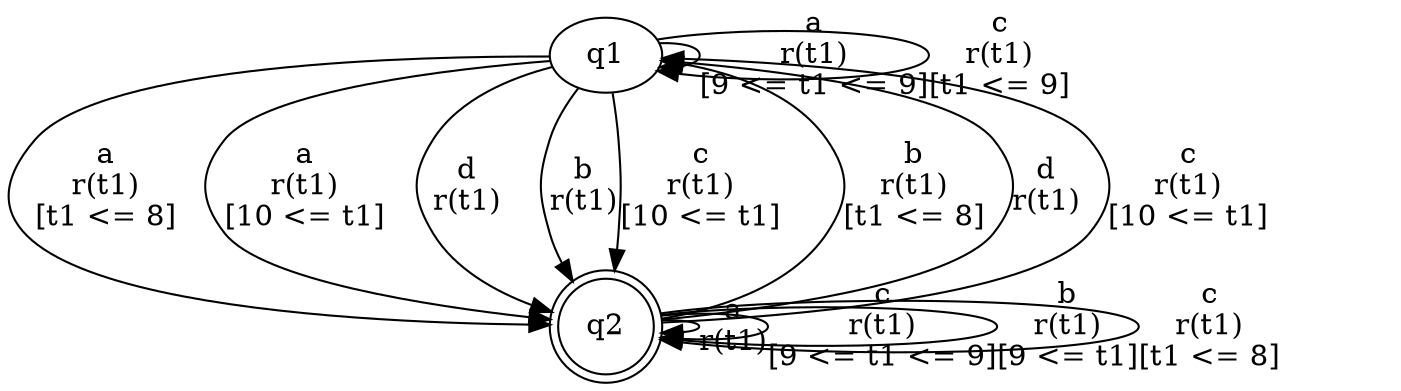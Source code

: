 digraph "tests_1/test13/solution202/solution" {
	q1[label=q1]
	q2[label=q2 shape=doublecircle]
	q1 -> q1[label="a\nr(t1)\n[9 <= t1 <= 9]"]
	q1 -> q2[label="a\nr(t1)\n[t1 <= 8]"]
	q2 -> q2[label="a\nr(t1)\n"]
	q2 -> q1[label="b\nr(t1)\n[t1 <= 8]"]
	q2 -> q1[label="d\nr(t1)\n"]
	q2 -> q2[label="c\nr(t1)\n[9 <= t1 <= 9]"]
	q2 -> q1[label="c\nr(t1)\n[10 <= t1]"]
	q2 -> q2[label="b\nr(t1)\n[9 <= t1]"]
	q2 -> q2[label="c\nr(t1)\n[t1 <= 8]"]
	q1 -> q2[label="a\nr(t1)\n[10 <= t1]"]
	q1 -> q2[label="d\nr(t1)\n"]
	q1 -> q2[label="b\nr(t1)\n"]
	q1 -> q1[label="c\nr(t1)\n[t1 <= 9]"]
	q1 -> q2[label="c\nr(t1)\n[10 <= t1]"]
}
